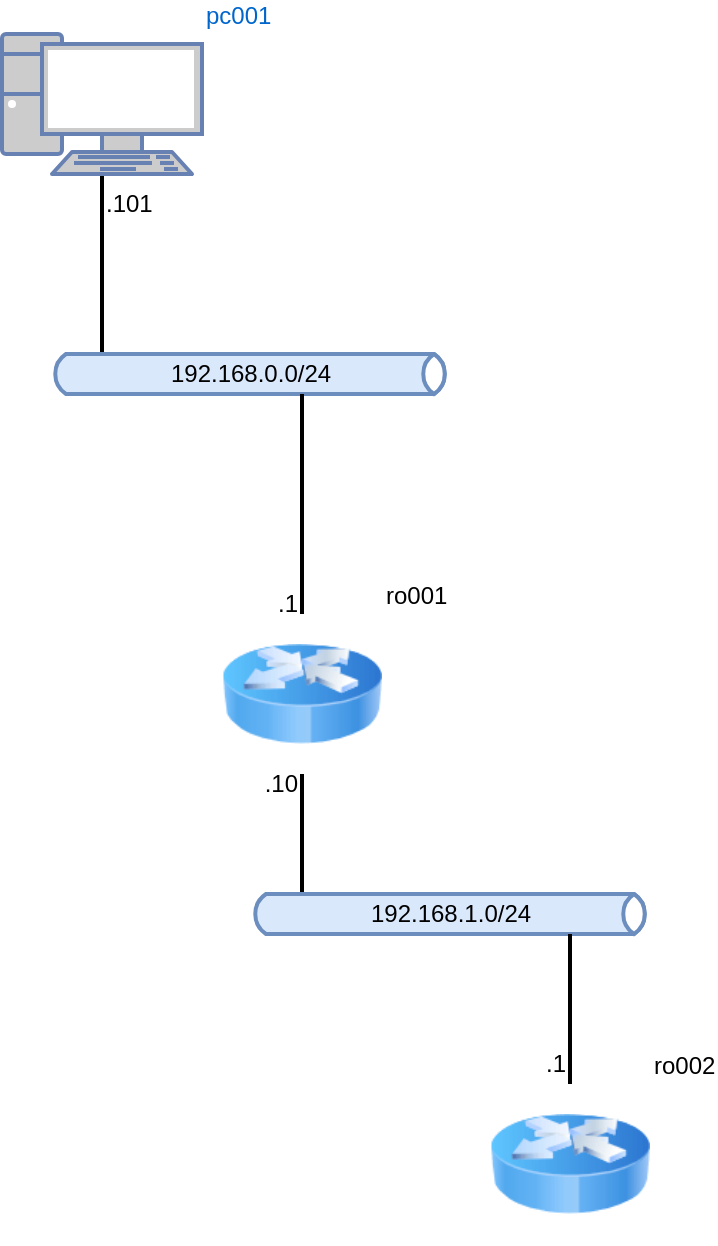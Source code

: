 <mxfile version="28.1.2">
  <diagram name="2025-09-25_lab001" id="fioQnwjPBGkdQ6WUWb9a">
    <mxGraphModel dx="977" dy="825" grid="1" gridSize="10" guides="1" tooltips="1" connect="1" arrows="1" fold="1" page="1" pageScale="1" pageWidth="827" pageHeight="1169" math="0" shadow="0">
      <root>
        <mxCell id="0" />
        <mxCell id="1" parent="0" />
        <mxCell id="lBBcbk_gZpNIXctQsaNf-2" style="rounded=0;orthogonalLoop=1;jettySize=auto;html=1;endArrow=none;endFill=0;strokeWidth=2;" edge="1" parent="1" source="uw4xi4_IMj6UpClvn523-1" target="lBBcbk_gZpNIXctQsaNf-12">
          <mxGeometry relative="1" as="geometry" />
        </mxCell>
        <mxCell id="uw4xi4_IMj6UpClvn523-1" value="pc001" style="fontColor=#0066CC;verticalAlign=bottom;verticalLabelPosition=top;labelPosition=right;align=left;html=1;outlineConnect=0;fillColor=#CCCCCC;strokeColor=#6881B3;gradientColor=none;gradientDirection=north;strokeWidth=2;shape=mxgraph.networks.pc;" parent="1" vertex="1">
          <mxGeometry x="190" y="60" width="100" height="70" as="geometry" />
        </mxCell>
        <mxCell id="lBBcbk_gZpNIXctQsaNf-17" style="rounded=0;orthogonalLoop=1;jettySize=auto;html=1;strokeWidth=2;endArrow=none;endFill=0;" edge="1" parent="1" source="lBBcbk_gZpNIXctQsaNf-1" target="lBBcbk_gZpNIXctQsaNf-18">
          <mxGeometry relative="1" as="geometry" />
        </mxCell>
        <mxCell id="lBBcbk_gZpNIXctQsaNf-1" value="ro001" style="image;html=1;image=img/lib/clip_art/networking/Router_Icon_128x128.png;labelPosition=right;verticalLabelPosition=top;align=left;verticalAlign=bottom;" vertex="1" parent="1">
          <mxGeometry x="300" y="350" width="80" height="80" as="geometry" />
        </mxCell>
        <mxCell id="lBBcbk_gZpNIXctQsaNf-12" value="192.168.0.0/24" style="html=1;outlineConnect=0;fillColor=#dae8fc;strokeColor=#6c8ebf;gradientDirection=north;strokeWidth=2;shape=mxgraph.networks.bus;gradientColor=none;gradientDirection=north;perimeter=backbonePerimeter;backboneSize=20;" vertex="1" parent="1">
          <mxGeometry x="214" y="220" width="200" height="20" as="geometry" />
        </mxCell>
        <mxCell id="lBBcbk_gZpNIXctQsaNf-13" style="rounded=0;orthogonalLoop=1;jettySize=auto;html=1;endArrow=none;endFill=0;strokeWidth=2;" edge="1" parent="1" source="lBBcbk_gZpNIXctQsaNf-1" target="lBBcbk_gZpNIXctQsaNf-12">
          <mxGeometry relative="1" as="geometry">
            <mxPoint x="260" y="200" as="sourcePoint" />
            <mxPoint x="296" y="270" as="targetPoint" />
          </mxGeometry>
        </mxCell>
        <mxCell id="lBBcbk_gZpNIXctQsaNf-14" value=".101" style="text;strokeColor=none;align=left;fillColor=none;html=1;verticalAlign=middle;whiteSpace=wrap;rounded=0;" vertex="1" parent="1">
          <mxGeometry x="240" y="130" width="60" height="30" as="geometry" />
        </mxCell>
        <mxCell id="lBBcbk_gZpNIXctQsaNf-15" value=".1" style="text;strokeColor=none;align=right;fillColor=none;html=1;verticalAlign=middle;whiteSpace=wrap;rounded=0;" vertex="1" parent="1">
          <mxGeometry x="280" y="330" width="60" height="30" as="geometry" />
        </mxCell>
        <mxCell id="lBBcbk_gZpNIXctQsaNf-16" value="ro002" style="image;html=1;image=img/lib/clip_art/networking/Router_Icon_128x128.png;labelPosition=right;verticalLabelPosition=top;align=left;verticalAlign=bottom;" vertex="1" parent="1">
          <mxGeometry x="434" y="585" width="80" height="80" as="geometry" />
        </mxCell>
        <mxCell id="lBBcbk_gZpNIXctQsaNf-18" value="192.168.1.0/24" style="html=1;outlineConnect=0;fillColor=#dae8fc;strokeColor=#6c8ebf;gradientDirection=north;strokeWidth=2;shape=mxgraph.networks.bus;gradientColor=none;gradientDirection=north;perimeter=backbonePerimeter;backboneSize=20;" vertex="1" parent="1">
          <mxGeometry x="314" y="490" width="200" height="20" as="geometry" />
        </mxCell>
        <mxCell id="lBBcbk_gZpNIXctQsaNf-19" style="rounded=0;orthogonalLoop=1;jettySize=auto;html=1;strokeWidth=2;endArrow=none;endFill=0;" edge="1" parent="1" source="lBBcbk_gZpNIXctQsaNf-16" target="lBBcbk_gZpNIXctQsaNf-18">
          <mxGeometry relative="1" as="geometry">
            <mxPoint x="410" y="450" as="sourcePoint" />
            <mxPoint x="410" y="490" as="targetPoint" />
          </mxGeometry>
        </mxCell>
        <mxCell id="lBBcbk_gZpNIXctQsaNf-20" value=".10" style="text;strokeColor=none;align=right;fillColor=none;html=1;verticalAlign=middle;whiteSpace=wrap;rounded=0;" vertex="1" parent="1">
          <mxGeometry x="280" y="420" width="60" height="30" as="geometry" />
        </mxCell>
        <mxCell id="lBBcbk_gZpNIXctQsaNf-21" value=".1" style="text;strokeColor=none;align=right;fillColor=none;html=1;verticalAlign=middle;whiteSpace=wrap;rounded=0;" vertex="1" parent="1">
          <mxGeometry x="414" y="560" width="60" height="30" as="geometry" />
        </mxCell>
      </root>
    </mxGraphModel>
  </diagram>
</mxfile>
